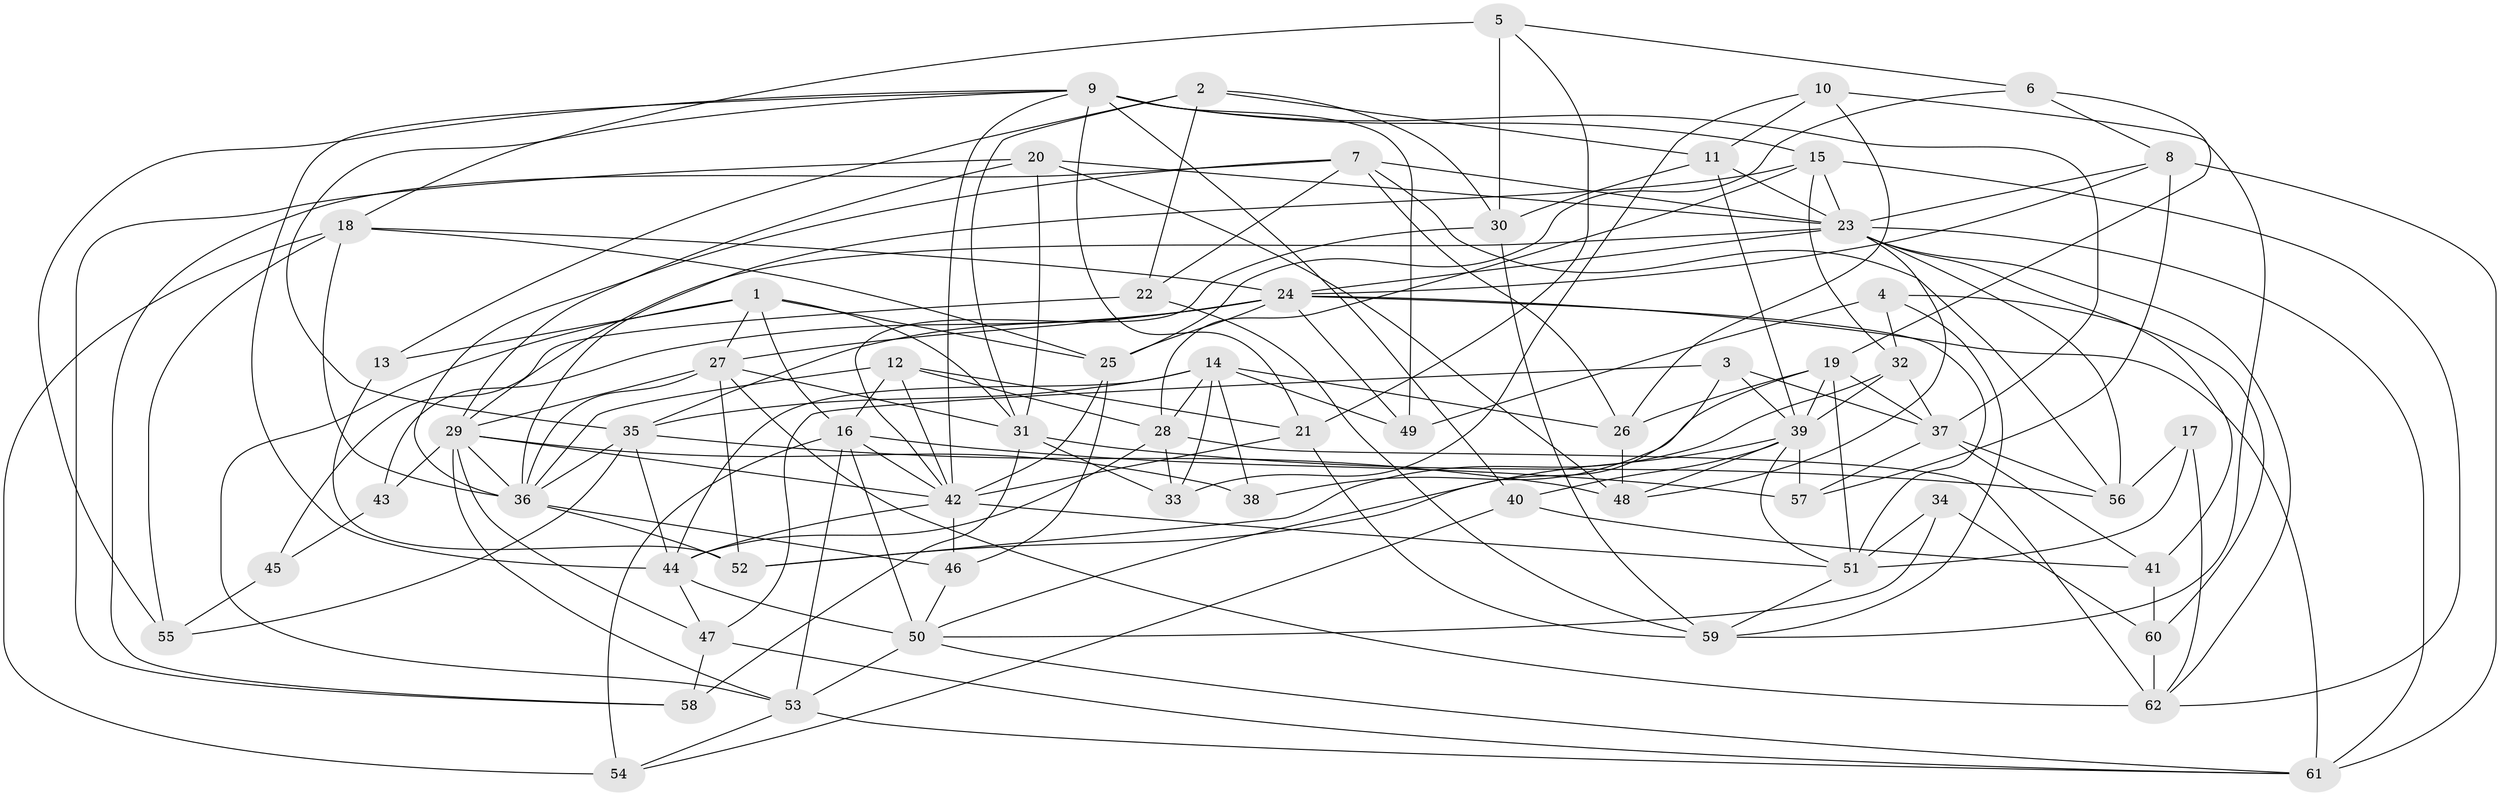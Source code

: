 // original degree distribution, {9: 0.007936507936507936, 6: 0.07142857142857142, 3: 0.25396825396825395, 7: 0.03968253968253968, 2: 0.15079365079365079, 4: 0.30952380952380953, 5: 0.14285714285714285, 8: 0.015873015873015872, 10: 0.007936507936507936}
// Generated by graph-tools (version 1.1) at 2025/37/03/04/25 23:37:15]
// undirected, 62 vertices, 172 edges
graph export_dot {
  node [color=gray90,style=filled];
  1;
  2;
  3;
  4;
  5;
  6;
  7;
  8;
  9;
  10;
  11;
  12;
  13;
  14;
  15;
  16;
  17;
  18;
  19;
  20;
  21;
  22;
  23;
  24;
  25;
  26;
  27;
  28;
  29;
  30;
  31;
  32;
  33;
  34;
  35;
  36;
  37;
  38;
  39;
  40;
  41;
  42;
  43;
  44;
  45;
  46;
  47;
  48;
  49;
  50;
  51;
  52;
  53;
  54;
  55;
  56;
  57;
  58;
  59;
  60;
  61;
  62;
  1 -- 13 [weight=1.0];
  1 -- 16 [weight=1.0];
  1 -- 25 [weight=1.0];
  1 -- 27 [weight=1.0];
  1 -- 31 [weight=1.0];
  1 -- 53 [weight=1.0];
  2 -- 11 [weight=1.0];
  2 -- 13 [weight=1.0];
  2 -- 22 [weight=1.0];
  2 -- 30 [weight=1.0];
  2 -- 31 [weight=1.0];
  3 -- 37 [weight=1.0];
  3 -- 39 [weight=1.0];
  3 -- 47 [weight=1.0];
  3 -- 50 [weight=1.0];
  4 -- 32 [weight=1.0];
  4 -- 49 [weight=1.0];
  4 -- 59 [weight=1.0];
  4 -- 60 [weight=1.0];
  5 -- 6 [weight=1.0];
  5 -- 18 [weight=1.0];
  5 -- 21 [weight=1.0];
  5 -- 30 [weight=2.0];
  6 -- 8 [weight=1.0];
  6 -- 19 [weight=1.0];
  6 -- 25 [weight=1.0];
  7 -- 22 [weight=1.0];
  7 -- 23 [weight=1.0];
  7 -- 26 [weight=1.0];
  7 -- 36 [weight=1.0];
  7 -- 56 [weight=1.0];
  7 -- 58 [weight=1.0];
  8 -- 23 [weight=1.0];
  8 -- 24 [weight=1.0];
  8 -- 57 [weight=1.0];
  8 -- 61 [weight=2.0];
  9 -- 15 [weight=1.0];
  9 -- 21 [weight=1.0];
  9 -- 35 [weight=1.0];
  9 -- 37 [weight=1.0];
  9 -- 40 [weight=1.0];
  9 -- 42 [weight=1.0];
  9 -- 44 [weight=1.0];
  9 -- 49 [weight=1.0];
  9 -- 55 [weight=1.0];
  10 -- 11 [weight=1.0];
  10 -- 26 [weight=1.0];
  10 -- 33 [weight=1.0];
  10 -- 59 [weight=1.0];
  11 -- 23 [weight=1.0];
  11 -- 30 [weight=1.0];
  11 -- 39 [weight=1.0];
  12 -- 16 [weight=1.0];
  12 -- 21 [weight=1.0];
  12 -- 28 [weight=1.0];
  12 -- 36 [weight=1.0];
  12 -- 42 [weight=1.0];
  13 -- 52 [weight=1.0];
  14 -- 26 [weight=1.0];
  14 -- 28 [weight=1.0];
  14 -- 33 [weight=1.0];
  14 -- 35 [weight=1.0];
  14 -- 38 [weight=1.0];
  14 -- 44 [weight=1.0];
  14 -- 49 [weight=1.0];
  15 -- 23 [weight=1.0];
  15 -- 28 [weight=1.0];
  15 -- 32 [weight=1.0];
  15 -- 36 [weight=1.0];
  15 -- 62 [weight=1.0];
  16 -- 42 [weight=1.0];
  16 -- 50 [weight=1.0];
  16 -- 53 [weight=1.0];
  16 -- 54 [weight=2.0];
  16 -- 57 [weight=1.0];
  17 -- 51 [weight=1.0];
  17 -- 56 [weight=1.0];
  17 -- 62 [weight=1.0];
  18 -- 24 [weight=1.0];
  18 -- 25 [weight=1.0];
  18 -- 36 [weight=2.0];
  18 -- 54 [weight=1.0];
  18 -- 55 [weight=1.0];
  19 -- 26 [weight=1.0];
  19 -- 37 [weight=1.0];
  19 -- 38 [weight=1.0];
  19 -- 39 [weight=1.0];
  19 -- 51 [weight=3.0];
  20 -- 23 [weight=1.0];
  20 -- 29 [weight=1.0];
  20 -- 31 [weight=1.0];
  20 -- 48 [weight=1.0];
  20 -- 58 [weight=1.0];
  21 -- 42 [weight=1.0];
  21 -- 59 [weight=1.0];
  22 -- 45 [weight=1.0];
  22 -- 59 [weight=1.0];
  23 -- 24 [weight=1.0];
  23 -- 29 [weight=1.0];
  23 -- 41 [weight=1.0];
  23 -- 48 [weight=1.0];
  23 -- 56 [weight=1.0];
  23 -- 61 [weight=1.0];
  23 -- 62 [weight=1.0];
  24 -- 25 [weight=1.0];
  24 -- 27 [weight=1.0];
  24 -- 35 [weight=2.0];
  24 -- 43 [weight=2.0];
  24 -- 49 [weight=1.0];
  24 -- 51 [weight=1.0];
  24 -- 61 [weight=1.0];
  25 -- 42 [weight=1.0];
  25 -- 46 [weight=1.0];
  26 -- 48 [weight=1.0];
  27 -- 29 [weight=1.0];
  27 -- 31 [weight=1.0];
  27 -- 36 [weight=1.0];
  27 -- 52 [weight=1.0];
  27 -- 62 [weight=2.0];
  28 -- 33 [weight=1.0];
  28 -- 44 [weight=1.0];
  28 -- 62 [weight=1.0];
  29 -- 36 [weight=1.0];
  29 -- 38 [weight=1.0];
  29 -- 42 [weight=1.0];
  29 -- 43 [weight=1.0];
  29 -- 47 [weight=1.0];
  29 -- 53 [weight=1.0];
  30 -- 42 [weight=1.0];
  30 -- 59 [weight=1.0];
  31 -- 33 [weight=1.0];
  31 -- 56 [weight=1.0];
  31 -- 58 [weight=1.0];
  32 -- 37 [weight=1.0];
  32 -- 39 [weight=1.0];
  32 -- 52 [weight=1.0];
  34 -- 50 [weight=1.0];
  34 -- 51 [weight=1.0];
  34 -- 60 [weight=1.0];
  35 -- 36 [weight=1.0];
  35 -- 44 [weight=1.0];
  35 -- 48 [weight=1.0];
  35 -- 55 [weight=1.0];
  36 -- 46 [weight=1.0];
  36 -- 52 [weight=1.0];
  37 -- 41 [weight=1.0];
  37 -- 56 [weight=1.0];
  37 -- 57 [weight=1.0];
  39 -- 40 [weight=1.0];
  39 -- 48 [weight=1.0];
  39 -- 51 [weight=1.0];
  39 -- 52 [weight=1.0];
  39 -- 57 [weight=2.0];
  40 -- 41 [weight=1.0];
  40 -- 54 [weight=1.0];
  41 -- 60 [weight=1.0];
  42 -- 44 [weight=1.0];
  42 -- 46 [weight=1.0];
  42 -- 51 [weight=1.0];
  43 -- 45 [weight=1.0];
  44 -- 47 [weight=1.0];
  44 -- 50 [weight=2.0];
  45 -- 55 [weight=1.0];
  46 -- 50 [weight=1.0];
  47 -- 58 [weight=1.0];
  47 -- 61 [weight=1.0];
  50 -- 53 [weight=1.0];
  50 -- 61 [weight=1.0];
  51 -- 59 [weight=1.0];
  53 -- 54 [weight=1.0];
  53 -- 61 [weight=1.0];
  60 -- 62 [weight=1.0];
}
